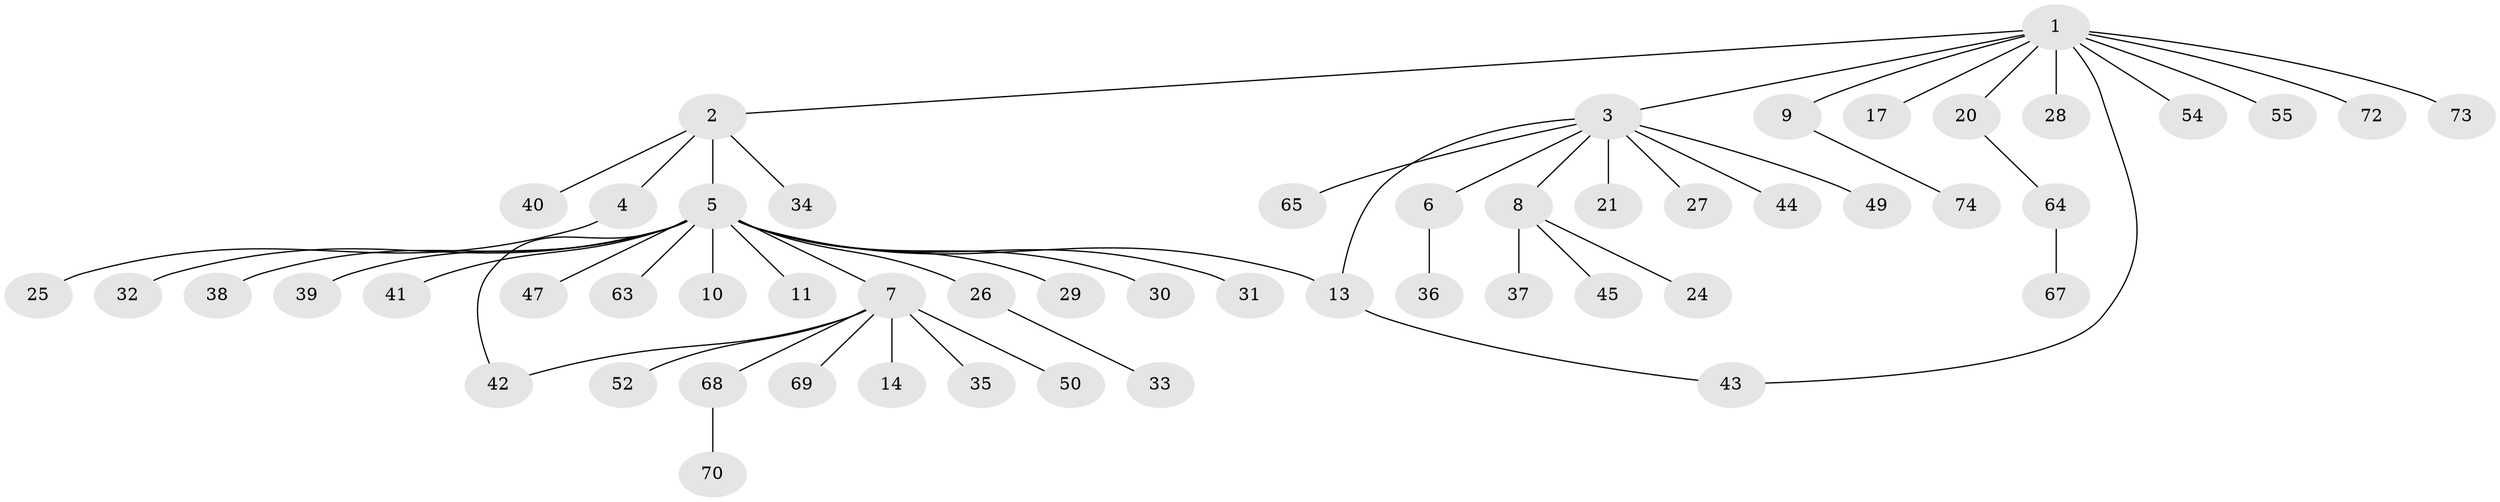 // Generated by graph-tools (version 1.1) at 2025/52/02/27/25 19:52:00]
// undirected, 54 vertices, 56 edges
graph export_dot {
graph [start="1"]
  node [color=gray90,style=filled];
  1 [super="+12"];
  2 [super="+53"];
  3 [super="+15"];
  4 [super="+18"];
  5 [super="+16"];
  6 [super="+66"];
  7 [super="+19"];
  8 [super="+23"];
  9 [super="+22"];
  10;
  11;
  13 [super="+57"];
  14;
  17;
  20;
  21;
  24 [super="+71"];
  25;
  26 [super="+48"];
  27;
  28;
  29 [super="+46"];
  30 [super="+56"];
  31;
  32 [super="+60"];
  33;
  34;
  35;
  36;
  37 [super="+62"];
  38;
  39;
  40;
  41;
  42;
  43 [super="+59"];
  44 [super="+75"];
  45;
  47;
  49;
  50 [super="+51"];
  52 [super="+61"];
  54 [super="+58"];
  55;
  63;
  64;
  65;
  67;
  68;
  69;
  70;
  72;
  73;
  74;
  1 -- 2;
  1 -- 3;
  1 -- 9;
  1 -- 17;
  1 -- 20;
  1 -- 28;
  1 -- 43;
  1 -- 54;
  1 -- 55;
  1 -- 72;
  1 -- 73;
  2 -- 4;
  2 -- 5;
  2 -- 34;
  2 -- 40;
  3 -- 6;
  3 -- 8;
  3 -- 13;
  3 -- 44;
  3 -- 49;
  3 -- 27;
  3 -- 65;
  3 -- 21;
  4 -- 25;
  5 -- 7;
  5 -- 10;
  5 -- 11;
  5 -- 26;
  5 -- 29;
  5 -- 30;
  5 -- 31;
  5 -- 32;
  5 -- 38;
  5 -- 39;
  5 -- 41;
  5 -- 63;
  5 -- 42;
  5 -- 47;
  5 -- 13;
  6 -- 36;
  7 -- 14;
  7 -- 35;
  7 -- 42;
  7 -- 50;
  7 -- 52;
  7 -- 68;
  7 -- 69;
  8 -- 24;
  8 -- 37;
  8 -- 45;
  9 -- 74;
  13 -- 43;
  20 -- 64;
  26 -- 33;
  64 -- 67;
  68 -- 70;
}
